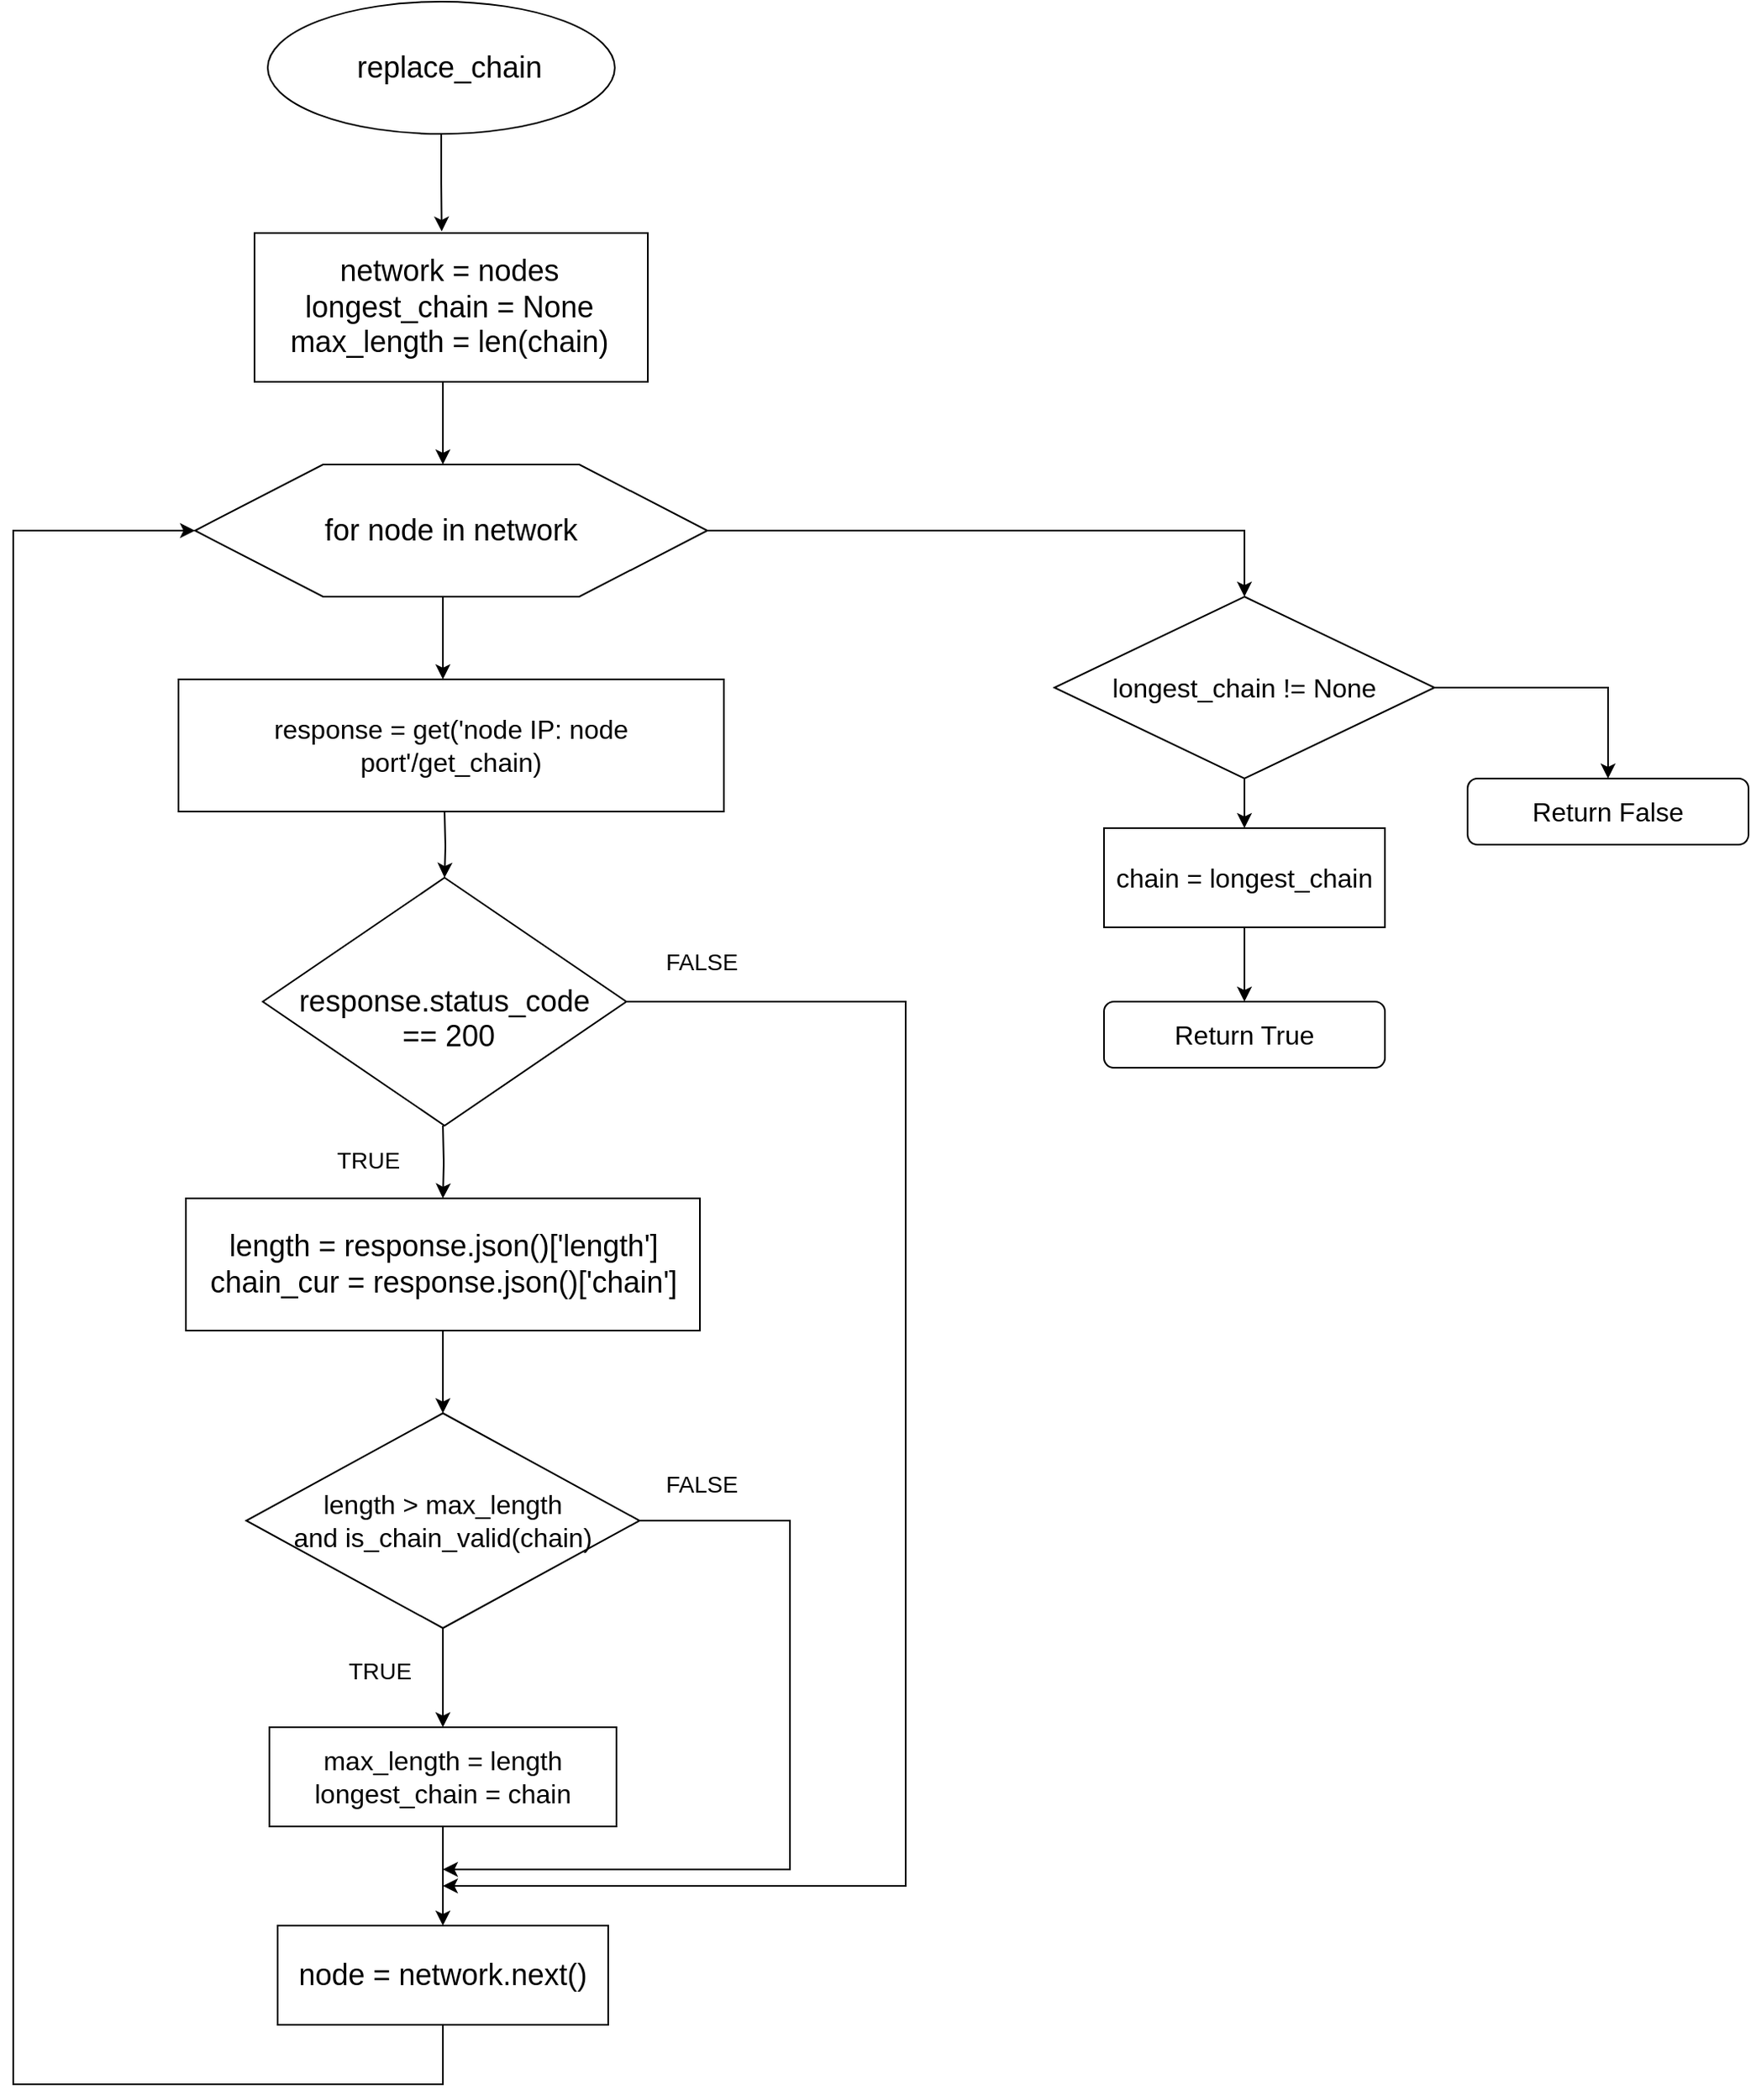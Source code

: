 <mxfile version="12.2.2" type="device" pages="1"><diagram id="63NcuoHSUplPXuTI33lX" name="Page-1"><mxGraphModel dx="854" dy="499" grid="1" gridSize="10" guides="1" tooltips="1" connect="1" arrows="1" fold="1" page="1" pageScale="1" pageWidth="827" pageHeight="1169" math="0" shadow="0"><root><mxCell id="0"/><mxCell id="1" parent="0"/><mxCell id="uJ9eHtEfTcJhvjbft0z7-9" style="edgeStyle=orthogonalEdgeStyle;rounded=0;orthogonalLoop=1;jettySize=auto;html=1;exitX=0.5;exitY=1;exitDx=0;exitDy=0;entryX=0.476;entryY=-0.011;entryDx=0;entryDy=0;entryPerimeter=0;" edge="1" parent="1" source="uJ9eHtEfTcJhvjbft0z7-1" target="uJ9eHtEfTcJhvjbft0z7-4"><mxGeometry relative="1" as="geometry"/></mxCell><mxCell id="uJ9eHtEfTcJhvjbft0z7-1" value="" style="ellipse;whiteSpace=wrap;html=1;" vertex="1" parent="1"><mxGeometry x="294" y="90" width="210" height="80" as="geometry"/></mxCell><mxCell id="uJ9eHtEfTcJhvjbft0z7-3" value="&lt;font style=&quot;font-size: 18px&quot;&gt;replace_chain&lt;/font&gt;" style="text;html=1;strokeColor=none;fillColor=none;align=center;verticalAlign=middle;whiteSpace=wrap;rounded=0;" vertex="1" parent="1"><mxGeometry x="334" y="110" width="140" height="40" as="geometry"/></mxCell><mxCell id="uJ9eHtEfTcJhvjbft0z7-11" style="edgeStyle=orthogonalEdgeStyle;rounded=0;orthogonalLoop=1;jettySize=auto;html=1;exitX=0.5;exitY=1;exitDx=0;exitDy=0;entryX=0.5;entryY=0;entryDx=0;entryDy=0;" edge="1" parent="1"><mxGeometry relative="1" as="geometry"><mxPoint x="400" y="320" as="sourcePoint"/><mxPoint x="400" y="370" as="targetPoint"/></mxGeometry></mxCell><mxCell id="uJ9eHtEfTcJhvjbft0z7-4" value="" style="rounded=0;whiteSpace=wrap;html=1;" vertex="1" parent="1"><mxGeometry x="286" y="230" width="238" height="90" as="geometry"/></mxCell><mxCell id="uJ9eHtEfTcJhvjbft0z7-5" value="&lt;font style=&quot;font-size: 18px&quot;&gt;network = nodes&lt;br&gt;longest_chain = None&lt;br&gt;max_length = len(chain)&lt;br&gt;&lt;/font&gt;" style="text;html=1;strokeColor=none;fillColor=none;align=center;verticalAlign=middle;whiteSpace=wrap;rounded=0;" vertex="1" parent="1"><mxGeometry x="294" y="240" width="220" height="70" as="geometry"/></mxCell><mxCell id="uJ9eHtEfTcJhvjbft0z7-15" style="edgeStyle=orthogonalEdgeStyle;rounded=0;orthogonalLoop=1;jettySize=auto;html=1;exitX=0.5;exitY=1;exitDx=0;exitDy=0;entryX=0.5;entryY=0;entryDx=0;entryDy=0;" edge="1" parent="1"><mxGeometry relative="1" as="geometry"><mxPoint x="400" y="450" as="sourcePoint"/><mxPoint x="400" y="500" as="targetPoint"/></mxGeometry></mxCell><mxCell id="uJ9eHtEfTcJhvjbft0z7-60" style="edgeStyle=orthogonalEdgeStyle;rounded=0;orthogonalLoop=1;jettySize=auto;html=1;exitX=1;exitY=0.5;exitDx=0;exitDy=0;entryX=0.5;entryY=0;entryDx=0;entryDy=0;" edge="1" parent="1" source="uJ9eHtEfTcJhvjbft0z7-10" target="uJ9eHtEfTcJhvjbft0z7-53"><mxGeometry relative="1" as="geometry"/></mxCell><mxCell id="uJ9eHtEfTcJhvjbft0z7-10" value="" style="shape=hexagon;perimeter=hexagonPerimeter2;whiteSpace=wrap;html=1;" vertex="1" parent="1"><mxGeometry x="250" y="370" width="310" height="80" as="geometry"/></mxCell><mxCell id="uJ9eHtEfTcJhvjbft0z7-12" value="&lt;font style=&quot;font-size: 18px&quot;&gt;for node in network&lt;/font&gt;" style="text;html=1;strokeColor=none;fillColor=none;align=center;verticalAlign=middle;whiteSpace=wrap;rounded=0;" vertex="1" parent="1"><mxGeometry x="320" y="380" width="170" height="60" as="geometry"/></mxCell><mxCell id="uJ9eHtEfTcJhvjbft0z7-25" style="edgeStyle=orthogonalEdgeStyle;rounded=0;orthogonalLoop=1;jettySize=auto;html=1;exitX=0.5;exitY=1;exitDx=0;exitDy=0;entryX=0.5;entryY=0;entryDx=0;entryDy=0;" edge="1" parent="1" target="uJ9eHtEfTcJhvjbft0z7-16"><mxGeometry relative="1" as="geometry"><mxPoint x="401" y="580" as="sourcePoint"/></mxGeometry></mxCell><mxCell id="uJ9eHtEfTcJhvjbft0z7-13" value="&lt;span style=&quot;font-size: medium ; white-space: normal&quot;&gt;response = get('node IP: node port'/get_chain)&lt;/span&gt;" style="rounded=0;whiteSpace=wrap;html=1;" vertex="1" parent="1"><mxGeometry x="240" y="500" width="330" height="80" as="geometry"/></mxCell><mxCell id="uJ9eHtEfTcJhvjbft0z7-52" style="edgeStyle=orthogonalEdgeStyle;rounded=0;orthogonalLoop=1;jettySize=auto;html=1;exitX=0.5;exitY=1;exitDx=0;exitDy=0;entryX=0.5;entryY=0;entryDx=0;entryDy=0;" edge="1" parent="1" target="uJ9eHtEfTcJhvjbft0z7-20"><mxGeometry relative="1" as="geometry"><mxPoint x="400" y="770" as="sourcePoint"/></mxGeometry></mxCell><mxCell id="uJ9eHtEfTcJhvjbft0z7-65" style="edgeStyle=orthogonalEdgeStyle;rounded=0;orthogonalLoop=1;jettySize=auto;html=1;exitX=1;exitY=0.5;exitDx=0;exitDy=0;" edge="1" parent="1" source="uJ9eHtEfTcJhvjbft0z7-16"><mxGeometry relative="1" as="geometry"><mxPoint x="400" y="1230" as="targetPoint"/><Array as="points"><mxPoint x="680" y="695"/><mxPoint x="680" y="1230"/></Array></mxGeometry></mxCell><mxCell id="uJ9eHtEfTcJhvjbft0z7-16" value="&lt;span style=&quot;font-size: 18px ; white-space: normal&quot;&gt;&lt;br&gt;response.status_code&lt;/span&gt;&lt;br style=&quot;font-size: 18px ; white-space: normal&quot;&gt;&lt;span style=&quot;font-size: 18px ; white-space: normal&quot;&gt;&amp;nbsp;== 200&lt;/span&gt;" style="rhombus;whiteSpace=wrap;html=1;" vertex="1" parent="1"><mxGeometry x="291" y="620" width="220" height="150" as="geometry"/></mxCell><mxCell id="uJ9eHtEfTcJhvjbft0z7-26" style="edgeStyle=orthogonalEdgeStyle;rounded=0;orthogonalLoop=1;jettySize=auto;html=1;exitX=0.5;exitY=1;exitDx=0;exitDy=0;entryX=0.5;entryY=0;entryDx=0;entryDy=0;" edge="1" parent="1" source="uJ9eHtEfTcJhvjbft0z7-20" target="uJ9eHtEfTcJhvjbft0z7-23"><mxGeometry relative="1" as="geometry"/></mxCell><mxCell id="uJ9eHtEfTcJhvjbft0z7-20" value="&lt;span style=&quot;font-size: 18px ; white-space: normal&quot;&gt;length = response.json()['length']&lt;/span&gt;&lt;br style=&quot;font-size: 18px ; white-space: normal&quot;&gt;&lt;span style=&quot;font-size: 18px ; white-space: normal&quot;&gt;chain_cur = response.json()['chain']&lt;/span&gt;" style="rounded=0;whiteSpace=wrap;html=1;" vertex="1" parent="1"><mxGeometry x="244.5" y="814" width="311" height="80" as="geometry"/></mxCell><mxCell id="uJ9eHtEfTcJhvjbft0z7-28" style="edgeStyle=orthogonalEdgeStyle;rounded=0;orthogonalLoop=1;jettySize=auto;html=1;exitX=0.5;exitY=1;exitDx=0;exitDy=0;entryX=0.5;entryY=0;entryDx=0;entryDy=0;" edge="1" parent="1" source="uJ9eHtEfTcJhvjbft0z7-23" target="uJ9eHtEfTcJhvjbft0z7-27"><mxGeometry relative="1" as="geometry"/></mxCell><mxCell id="uJ9eHtEfTcJhvjbft0z7-62" style="edgeStyle=orthogonalEdgeStyle;rounded=0;orthogonalLoop=1;jettySize=auto;html=1;exitX=1;exitY=0.5;exitDx=0;exitDy=0;" edge="1" parent="1" source="uJ9eHtEfTcJhvjbft0z7-23"><mxGeometry relative="1" as="geometry"><mxPoint x="400" y="1220" as="targetPoint"/><Array as="points"><mxPoint x="610" y="1009"/><mxPoint x="610" y="1220"/></Array></mxGeometry></mxCell><mxCell id="uJ9eHtEfTcJhvjbft0z7-23" value="&lt;font size=&quot;3&quot;&gt;length &amp;gt; max_length&lt;br&gt;and is_chain_valid(chain)&lt;br&gt;&lt;/font&gt;" style="rhombus;whiteSpace=wrap;html=1;" vertex="1" parent="1"><mxGeometry x="281" y="944" width="238" height="130" as="geometry"/></mxCell><mxCell id="uJ9eHtEfTcJhvjbft0z7-30" style="edgeStyle=orthogonalEdgeStyle;rounded=0;orthogonalLoop=1;jettySize=auto;html=1;exitX=0.5;exitY=1;exitDx=0;exitDy=0;entryX=0.5;entryY=0;entryDx=0;entryDy=0;" edge="1" parent="1" source="uJ9eHtEfTcJhvjbft0z7-27" target="uJ9eHtEfTcJhvjbft0z7-29"><mxGeometry relative="1" as="geometry"/></mxCell><mxCell id="uJ9eHtEfTcJhvjbft0z7-27" value="&lt;font size=&quot;3&quot;&gt;max_length = length&lt;br&gt;longest_chain = chain&lt;br&gt;&lt;/font&gt;" style="rounded=0;whiteSpace=wrap;html=1;" vertex="1" parent="1"><mxGeometry x="295" y="1134" width="210" height="60" as="geometry"/></mxCell><mxCell id="uJ9eHtEfTcJhvjbft0z7-61" style="edgeStyle=orthogonalEdgeStyle;rounded=0;orthogonalLoop=1;jettySize=auto;html=1;exitX=0.5;exitY=1;exitDx=0;exitDy=0;entryX=0;entryY=0.5;entryDx=0;entryDy=0;" edge="1" parent="1" source="uJ9eHtEfTcJhvjbft0z7-29" target="uJ9eHtEfTcJhvjbft0z7-10"><mxGeometry relative="1" as="geometry"><Array as="points"><mxPoint x="400" y="1350"/><mxPoint x="140" y="1350"/><mxPoint x="140" y="410"/></Array></mxGeometry></mxCell><mxCell id="uJ9eHtEfTcJhvjbft0z7-29" value="&lt;font style=&quot;font-size: 18px&quot;&gt;node = network.next()&lt;/font&gt;" style="rounded=0;whiteSpace=wrap;html=1;" vertex="1" parent="1"><mxGeometry x="300" y="1254" width="200" height="60" as="geometry"/></mxCell><mxCell id="uJ9eHtEfTcJhvjbft0z7-43" value="&lt;font style=&quot;font-size: 14px&quot;&gt;FALSE&lt;/font&gt;" style="text;html=1;resizable=0;points=[];autosize=1;align=left;verticalAlign=top;spacingTop=-4;" vertex="1" parent="1"><mxGeometry x="533" y="976" width="60" height="20" as="geometry"/></mxCell><mxCell id="uJ9eHtEfTcJhvjbft0z7-44" value="&lt;font style=&quot;font-size: 14px&quot;&gt;TRUE&lt;/font&gt;" style="text;html=1;resizable=0;points=[];autosize=1;align=left;verticalAlign=top;spacingTop=-4;" vertex="1" parent="1"><mxGeometry x="341" y="1089" width="50" height="20" as="geometry"/></mxCell><mxCell id="uJ9eHtEfTcJhvjbft0z7-48" value="&lt;font style=&quot;font-size: 14px&quot;&gt;FALSE&lt;/font&gt;" style="text;html=1;resizable=0;points=[];autosize=1;align=left;verticalAlign=top;spacingTop=-4;" vertex="1" parent="1"><mxGeometry x="533" y="660" width="60" height="20" as="geometry"/></mxCell><mxCell id="uJ9eHtEfTcJhvjbft0z7-49" value="&lt;font style=&quot;font-size: 14px&quot;&gt;TRUE&lt;/font&gt;" style="text;html=1;resizable=0;points=[];autosize=1;align=left;verticalAlign=top;spacingTop=-4;" vertex="1" parent="1"><mxGeometry x="334" y="780" width="50" height="20" as="geometry"/></mxCell><mxCell id="uJ9eHtEfTcJhvjbft0z7-57" style="edgeStyle=orthogonalEdgeStyle;rounded=0;orthogonalLoop=1;jettySize=auto;html=1;exitX=0.5;exitY=1;exitDx=0;exitDy=0;entryX=0.5;entryY=0;entryDx=0;entryDy=0;" edge="1" parent="1" source="uJ9eHtEfTcJhvjbft0z7-53" target="uJ9eHtEfTcJhvjbft0z7-55"><mxGeometry relative="1" as="geometry"/></mxCell><mxCell id="uJ9eHtEfTcJhvjbft0z7-59" style="edgeStyle=orthogonalEdgeStyle;rounded=0;orthogonalLoop=1;jettySize=auto;html=1;exitX=1;exitY=0.5;exitDx=0;exitDy=0;entryX=0.5;entryY=0;entryDx=0;entryDy=0;" edge="1" parent="1" source="uJ9eHtEfTcJhvjbft0z7-53" target="uJ9eHtEfTcJhvjbft0z7-56"><mxGeometry relative="1" as="geometry"/></mxCell><mxCell id="uJ9eHtEfTcJhvjbft0z7-53" value="&lt;font size=&quot;3&quot;&gt;longest_chain != None&lt;/font&gt;" style="rhombus;whiteSpace=wrap;html=1;" vertex="1" parent="1"><mxGeometry x="770" y="450" width="230" height="110" as="geometry"/></mxCell><mxCell id="uJ9eHtEfTcJhvjbft0z7-54" value="&lt;font size=&quot;3&quot;&gt;Return True&lt;/font&gt;" style="rounded=1;whiteSpace=wrap;html=1;" vertex="1" parent="1"><mxGeometry x="800" y="695" width="170" height="40" as="geometry"/></mxCell><mxCell id="uJ9eHtEfTcJhvjbft0z7-58" style="edgeStyle=orthogonalEdgeStyle;rounded=0;orthogonalLoop=1;jettySize=auto;html=1;exitX=0.5;exitY=1;exitDx=0;exitDy=0;entryX=0.5;entryY=0;entryDx=0;entryDy=0;" edge="1" parent="1" source="uJ9eHtEfTcJhvjbft0z7-55" target="uJ9eHtEfTcJhvjbft0z7-54"><mxGeometry relative="1" as="geometry"/></mxCell><mxCell id="uJ9eHtEfTcJhvjbft0z7-55" value="&lt;font size=&quot;3&quot;&gt;chain = longest_chain&lt;/font&gt;" style="rounded=0;whiteSpace=wrap;html=1;" vertex="1" parent="1"><mxGeometry x="800" y="590" width="170" height="60" as="geometry"/></mxCell><mxCell id="uJ9eHtEfTcJhvjbft0z7-56" value="&lt;font size=&quot;3&quot;&gt;Return False&lt;/font&gt;" style="rounded=1;whiteSpace=wrap;html=1;" vertex="1" parent="1"><mxGeometry x="1020" y="560" width="170" height="40" as="geometry"/></mxCell></root></mxGraphModel></diagram></mxfile>
